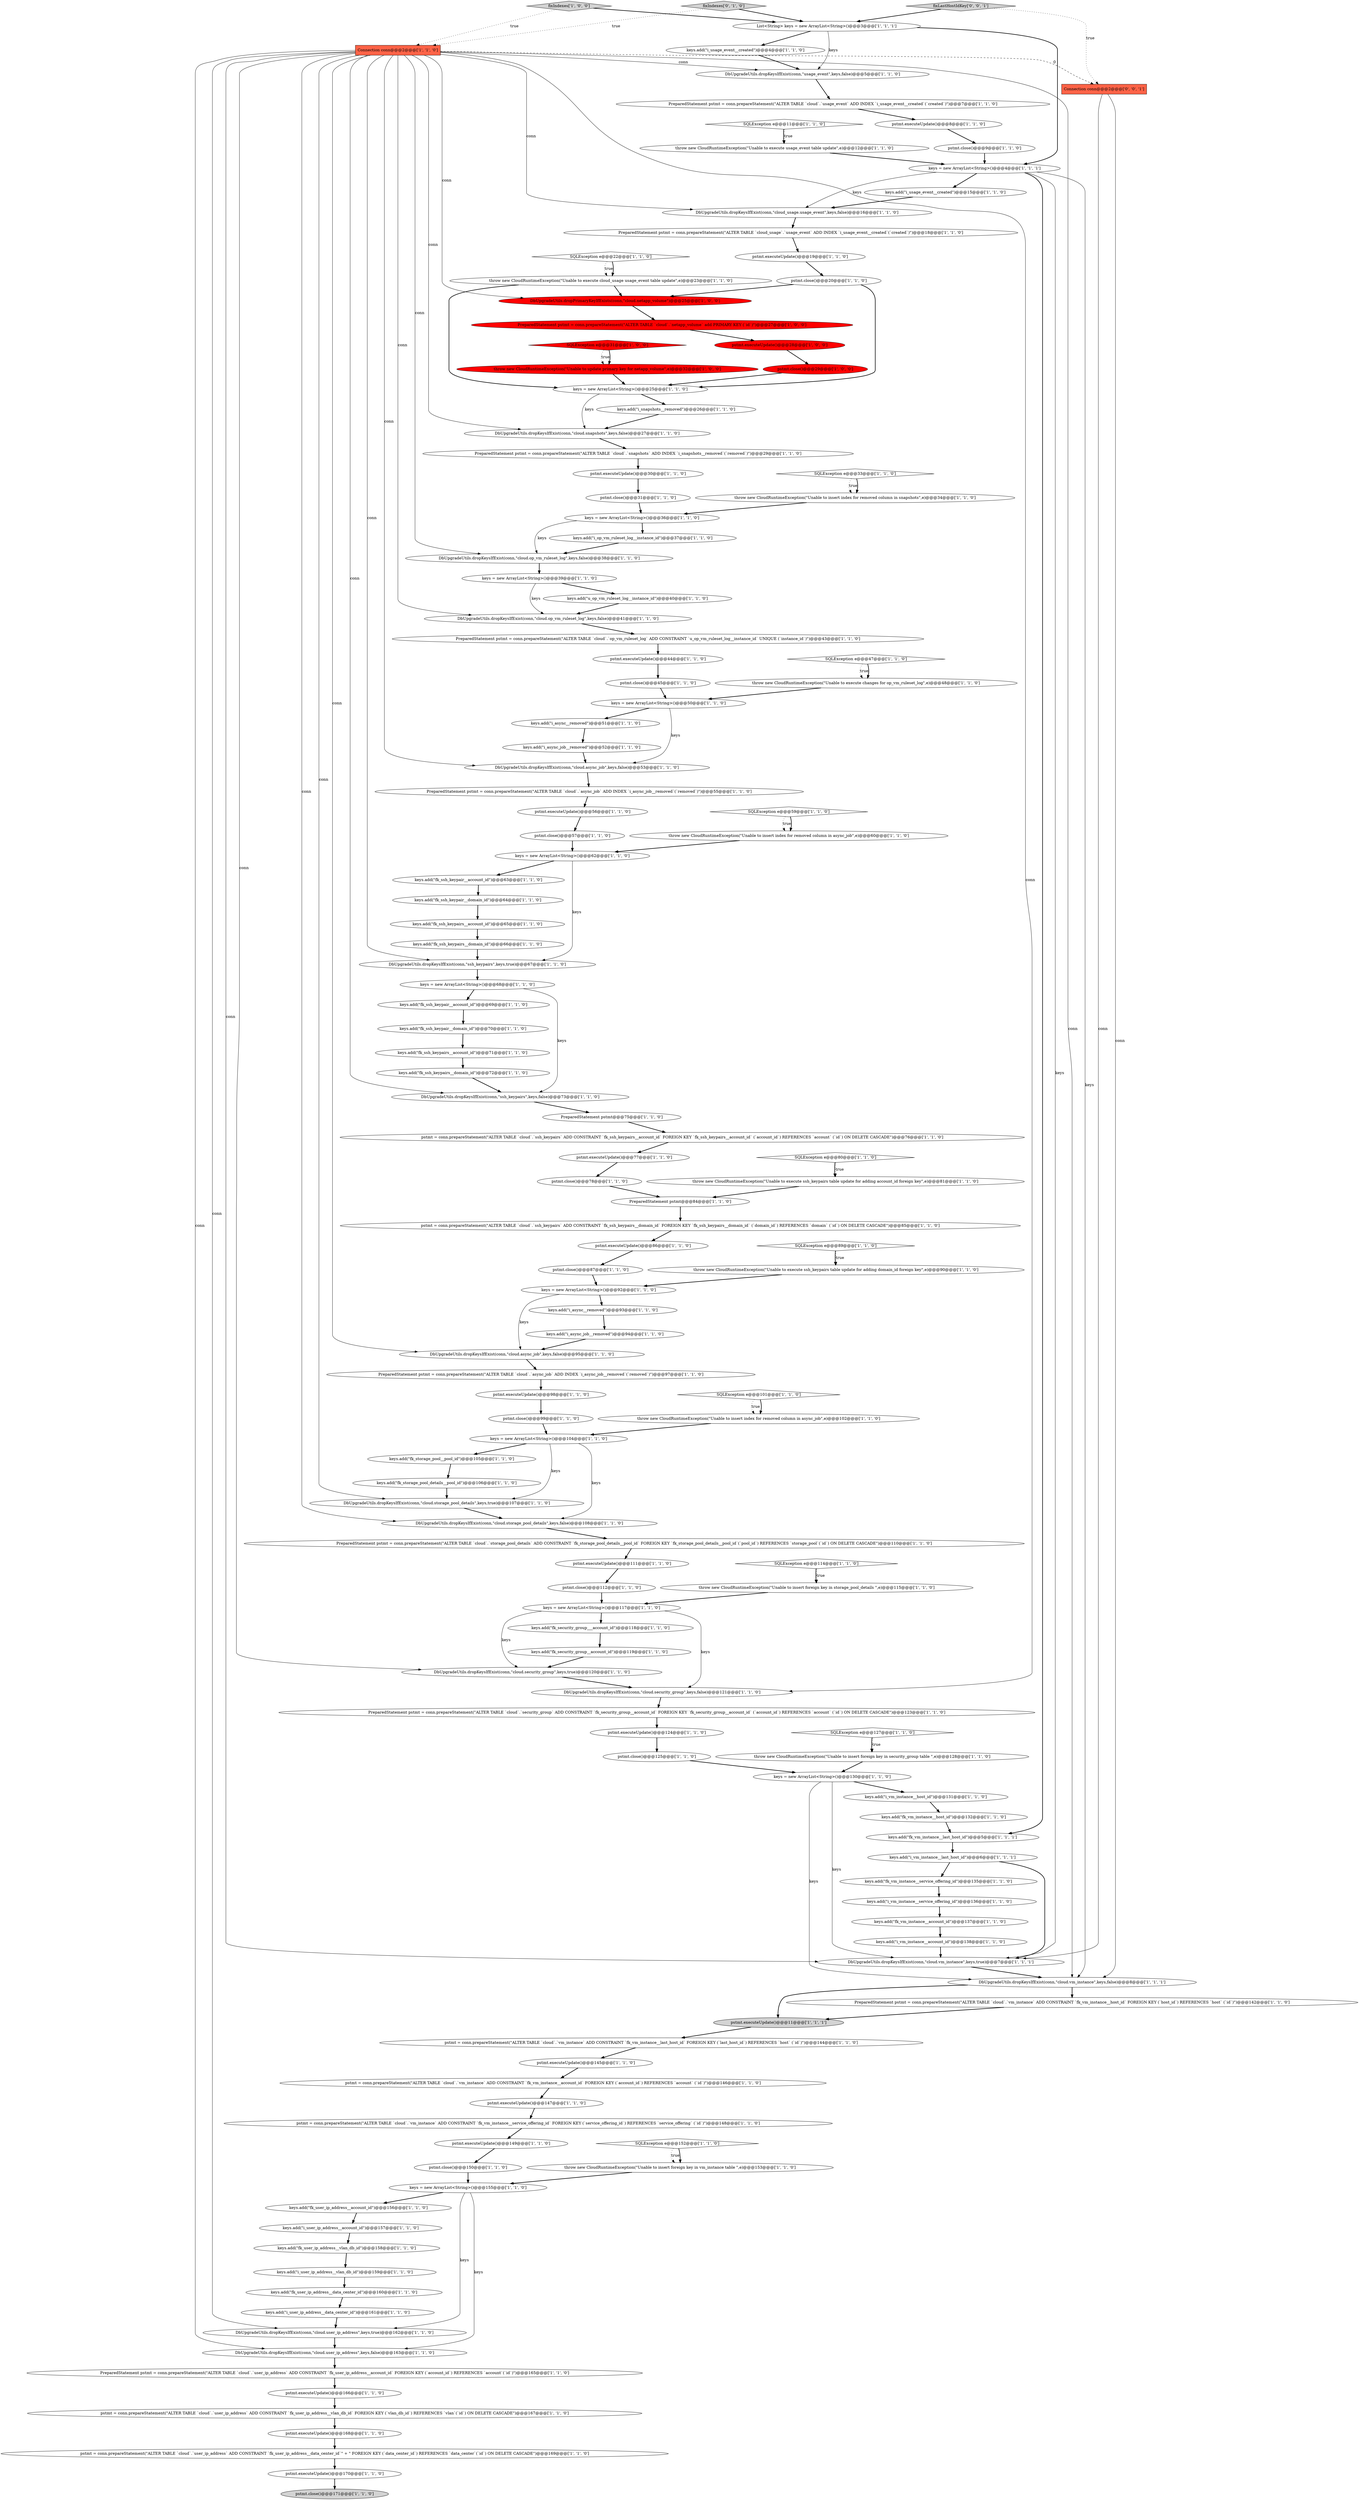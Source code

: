 digraph {
7 [style = filled, label = "throw new CloudRuntimeException(\"Unable to insert index for removed column in async_job\",e)@@@102@@@['1', '1', '0']", fillcolor = white, shape = ellipse image = "AAA0AAABBB1BBB"];
23 [style = filled, label = "Connection conn@@@2@@@['1', '1', '0']", fillcolor = tomato, shape = box image = "AAA0AAABBB1BBB"];
116 [style = filled, label = "pstmt.executeUpdate()@@@11@@@['1', '1', '1']", fillcolor = lightgray, shape = ellipse image = "AAA0AAABBB1BBB"];
88 [style = filled, label = "pstmt = conn.prepareStatement(\"ALTER TABLE `cloud`.`vm_instance` ADD CONSTRAINT `fk_vm_instance__last_host_id` FOREIGN KEY (`last_host_id`) REFERENCES `host` (`id`)\")@@@144@@@['1', '1', '0']", fillcolor = white, shape = ellipse image = "AAA0AAABBB1BBB"];
67 [style = filled, label = "keys.add(\"fk_ssh_keypairs__account_id\")@@@71@@@['1', '1', '0']", fillcolor = white, shape = ellipse image = "AAA0AAABBB1BBB"];
118 [style = filled, label = "pstmt.close()@@@99@@@['1', '1', '0']", fillcolor = white, shape = ellipse image = "AAA0AAABBB1BBB"];
5 [style = filled, label = "keys.add(\"fk_vm_instance__last_host_id\")@@@5@@@['1', '1', '1']", fillcolor = white, shape = ellipse image = "AAA0AAABBB1BBB"];
128 [style = filled, label = "keys = new ArrayList<String>()@@@25@@@['1', '1', '0']", fillcolor = white, shape = ellipse image = "AAA0AAABBB1BBB"];
117 [style = filled, label = "keys.add(\"fk_vm_instance__host_id\")@@@132@@@['1', '1', '0']", fillcolor = white, shape = ellipse image = "AAA0AAABBB1BBB"];
141 [style = filled, label = "keys.add(\"fk_user_ip_address__account_id\")@@@156@@@['1', '1', '0']", fillcolor = white, shape = ellipse image = "AAA0AAABBB1BBB"];
81 [style = filled, label = "SQLException e@@@152@@@['1', '1', '0']", fillcolor = white, shape = diamond image = "AAA0AAABBB1BBB"];
60 [style = filled, label = "SQLException e@@@22@@@['1', '1', '0']", fillcolor = white, shape = diamond image = "AAA0AAABBB1BBB"];
59 [style = filled, label = "pstmt.executeUpdate()@@@30@@@['1', '1', '0']", fillcolor = white, shape = ellipse image = "AAA0AAABBB1BBB"];
109 [style = filled, label = "keys.add(\"u_op_vm_ruleset_log__instance_id\")@@@40@@@['1', '1', '0']", fillcolor = white, shape = ellipse image = "AAA0AAABBB1BBB"];
25 [style = filled, label = "DbUpgradeUtils.dropKeysIfExist(conn,\"cloud.storage_pool_details\",keys,false)@@@108@@@['1', '1', '0']", fillcolor = white, shape = ellipse image = "AAA0AAABBB1BBB"];
100 [style = filled, label = "keys.add(\"i_op_vm_ruleset_log__instance_id\")@@@37@@@['1', '1', '0']", fillcolor = white, shape = ellipse image = "AAA0AAABBB1BBB"];
93 [style = filled, label = "pstmt.executeUpdate()@@@56@@@['1', '1', '0']", fillcolor = white, shape = ellipse image = "AAA0AAABBB1BBB"];
143 [style = filled, label = "fixIndexes['0', '1', '0']", fillcolor = lightgray, shape = diamond image = "AAA0AAABBB2BBB"];
124 [style = filled, label = "keys.add(\"i_usage_event__created\")@@@4@@@['1', '1', '0']", fillcolor = white, shape = ellipse image = "AAA0AAABBB1BBB"];
126 [style = filled, label = "PreparedStatement pstmt = conn.prepareStatement(\"ALTER TABLE `cloud`.`op_vm_ruleset_log` ADD CONSTRAINT `u_op_vm_ruleset_log__instance_id` UNIQUE (`instance_id`)\")@@@43@@@['1', '1', '0']", fillcolor = white, shape = ellipse image = "AAA0AAABBB1BBB"];
42 [style = filled, label = "pstmt.close()@@@31@@@['1', '1', '0']", fillcolor = white, shape = ellipse image = "AAA0AAABBB1BBB"];
138 [style = filled, label = "keys.add(\"fk_ssh_keypairs__domain_id\")@@@66@@@['1', '1', '0']", fillcolor = white, shape = ellipse image = "AAA0AAABBB1BBB"];
113 [style = filled, label = "keys.add(\"i_vm_instance__account_id\")@@@138@@@['1', '1', '0']", fillcolor = white, shape = ellipse image = "AAA0AAABBB1BBB"];
47 [style = filled, label = "SQLException e@@@47@@@['1', '1', '0']", fillcolor = white, shape = diamond image = "AAA0AAABBB1BBB"];
16 [style = filled, label = "pstmt.close()@@@57@@@['1', '1', '0']", fillcolor = white, shape = ellipse image = "AAA0AAABBB1BBB"];
79 [style = filled, label = "DbUpgradeUtils.dropPrimaryKeyIfExists(conn,\"cloud.netapp_volume\")@@@25@@@['1', '0', '0']", fillcolor = red, shape = ellipse image = "AAA1AAABBB1BBB"];
75 [style = filled, label = "pstmt.executeUpdate()@@@145@@@['1', '1', '0']", fillcolor = white, shape = ellipse image = "AAA0AAABBB1BBB"];
22 [style = filled, label = "keys.add(\"i_async_job__removed\")@@@94@@@['1', '1', '0']", fillcolor = white, shape = ellipse image = "AAA0AAABBB1BBB"];
51 [style = filled, label = "throw new CloudRuntimeException(\"Unable to execute ssh_keypairs table update for adding account_id foreign key\",e)@@@81@@@['1', '1', '0']", fillcolor = white, shape = ellipse image = "AAA0AAABBB1BBB"];
142 [style = filled, label = "keys.add(\"fk_user_ip_address__data_center_id\")@@@160@@@['1', '1', '0']", fillcolor = white, shape = ellipse image = "AAA0AAABBB1BBB"];
8 [style = filled, label = "throw new CloudRuntimeException(\"Unable to insert foreign key in security_group table \",e)@@@128@@@['1', '1', '0']", fillcolor = white, shape = ellipse image = "AAA0AAABBB1BBB"];
145 [style = filled, label = "fixLastHostIdKey['0', '0', '1']", fillcolor = lightgray, shape = diamond image = "AAA0AAABBB3BBB"];
122 [style = filled, label = "pstmt.executeUpdate()@@@86@@@['1', '1', '0']", fillcolor = white, shape = ellipse image = "AAA0AAABBB1BBB"];
18 [style = filled, label = "keys.add(\"fk_vm_instance__account_id\")@@@137@@@['1', '1', '0']", fillcolor = white, shape = ellipse image = "AAA0AAABBB1BBB"];
73 [style = filled, label = "PreparedStatement pstmt = conn.prepareStatement(\"ALTER TABLE `cloud`.`security_group` ADD CONSTRAINT `fk_security_group__account_id` FOREIGN KEY `fk_security_group__account_id` (`account_id`) REFERENCES `account` (`id`) ON DELETE CASCADE\")@@@123@@@['1', '1', '0']", fillcolor = white, shape = ellipse image = "AAA0AAABBB1BBB"];
9 [style = filled, label = "keys = new ArrayList<String>()@@@50@@@['1', '1', '0']", fillcolor = white, shape = ellipse image = "AAA0AAABBB1BBB"];
32 [style = filled, label = "SQLException e@@@127@@@['1', '1', '0']", fillcolor = white, shape = diamond image = "AAA0AAABBB1BBB"];
114 [style = filled, label = "DbUpgradeUtils.dropKeysIfExist(conn,\"cloud.security_group\",keys,true)@@@120@@@['1', '1', '0']", fillcolor = white, shape = ellipse image = "AAA0AAABBB1BBB"];
17 [style = filled, label = "pstmt.close()@@@29@@@['1', '0', '0']", fillcolor = red, shape = ellipse image = "AAA1AAABBB1BBB"];
13 [style = filled, label = "pstmt.executeUpdate()@@@166@@@['1', '1', '0']", fillcolor = white, shape = ellipse image = "AAA0AAABBB1BBB"];
78 [style = filled, label = "SQLException e@@@33@@@['1', '1', '0']", fillcolor = white, shape = diamond image = "AAA0AAABBB1BBB"];
57 [style = filled, label = "throw new CloudRuntimeException(\"Unable to insert foreign key in vm_instance table \",e)@@@153@@@['1', '1', '0']", fillcolor = white, shape = ellipse image = "AAA0AAABBB1BBB"];
45 [style = filled, label = "pstmt = conn.prepareStatement(\"ALTER TABLE `cloud`.`ssh_keypairs` ADD CONSTRAINT `fk_ssh_keypairs__account_id` FOREIGN KEY `fk_ssh_keypairs__account_id` (`account_id`) REFERENCES `account` (`id`) ON DELETE CASCADE\")@@@76@@@['1', '1', '0']", fillcolor = white, shape = ellipse image = "AAA0AAABBB1BBB"];
56 [style = filled, label = "keys.add(\"fk_security_group___account_id\")@@@118@@@['1', '1', '0']", fillcolor = white, shape = ellipse image = "AAA0AAABBB1BBB"];
134 [style = filled, label = "keys.add(\"i_user_ip_address__account_id\")@@@157@@@['1', '1', '0']", fillcolor = white, shape = ellipse image = "AAA0AAABBB1BBB"];
35 [style = filled, label = "keys = new ArrayList<String>()@@@155@@@['1', '1', '0']", fillcolor = white, shape = ellipse image = "AAA0AAABBB1BBB"];
14 [style = filled, label = "DbUpgradeUtils.dropKeysIfExist(conn,\"cloud.snapshots\",keys,false)@@@27@@@['1', '1', '0']", fillcolor = white, shape = ellipse image = "AAA0AAABBB1BBB"];
36 [style = filled, label = "pstmt.close()@@@112@@@['1', '1', '0']", fillcolor = white, shape = ellipse image = "AAA0AAABBB1BBB"];
6 [style = filled, label = "pstmt.executeUpdate()@@@170@@@['1', '1', '0']", fillcolor = white, shape = ellipse image = "AAA0AAABBB1BBB"];
15 [style = filled, label = "throw new CloudRuntimeException(\"Unable to execute ssh_keypairs table update for adding domain_id foreign key\",e)@@@90@@@['1', '1', '0']", fillcolor = white, shape = ellipse image = "AAA0AAABBB1BBB"];
69 [style = filled, label = "pstmt.executeUpdate()@@@28@@@['1', '0', '0']", fillcolor = red, shape = ellipse image = "AAA1AAABBB1BBB"];
2 [style = filled, label = "DbUpgradeUtils.dropKeysIfExist(conn,\"cloud.user_ip_address\",keys,false)@@@163@@@['1', '1', '0']", fillcolor = white, shape = ellipse image = "AAA0AAABBB1BBB"];
80 [style = filled, label = "throw new CloudRuntimeException(\"Unable to update primary key for netapp_volume\",e)@@@32@@@['1', '0', '0']", fillcolor = red, shape = ellipse image = "AAA1AAABBB1BBB"];
102 [style = filled, label = "keys = new ArrayList<String>()@@@68@@@['1', '1', '0']", fillcolor = white, shape = ellipse image = "AAA0AAABBB1BBB"];
1 [style = filled, label = "keys.add(\"i_vm_instance__last_host_id\")@@@6@@@['1', '1', '1']", fillcolor = white, shape = ellipse image = "AAA0AAABBB1BBB"];
44 [style = filled, label = "throw new CloudRuntimeException(\"Unable to execute cloud_usage usage_event table update\",e)@@@23@@@['1', '1', '0']", fillcolor = white, shape = ellipse image = "AAA0AAABBB1BBB"];
68 [style = filled, label = "keys.add(\"fk_vm_instance__service_offering_id\")@@@135@@@['1', '1', '0']", fillcolor = white, shape = ellipse image = "AAA0AAABBB1BBB"];
135 [style = filled, label = "keys.add(\"i_snapshots__removed\")@@@26@@@['1', '1', '0']", fillcolor = white, shape = ellipse image = "AAA0AAABBB1BBB"];
99 [style = filled, label = "pstmt = conn.prepareStatement(\"ALTER TABLE `cloud`.`user_ip_address` ADD CONSTRAINT `fk_user_ip_address__vlan_db_id` FOREIGN KEY (`vlan_db_id`) REFERENCES `vlan`(`id`) ON DELETE CASCADE\")@@@167@@@['1', '1', '0']", fillcolor = white, shape = ellipse image = "AAA0AAABBB1BBB"];
21 [style = filled, label = "keys.add(\"i_vm_instance__host_id\")@@@131@@@['1', '1', '0']", fillcolor = white, shape = ellipse image = "AAA0AAABBB1BBB"];
71 [style = filled, label = "pstmt.executeUpdate()@@@147@@@['1', '1', '0']", fillcolor = white, shape = ellipse image = "AAA0AAABBB1BBB"];
24 [style = filled, label = "DbUpgradeUtils.dropKeysIfExist(conn,\"cloud.op_vm_ruleset_log\",keys,false)@@@41@@@['1', '1', '0']", fillcolor = white, shape = ellipse image = "AAA0AAABBB1BBB"];
85 [style = filled, label = "pstmt.close()@@@20@@@['1', '1', '0']", fillcolor = white, shape = ellipse image = "AAA0AAABBB1BBB"];
108 [style = filled, label = "SQLException e@@@89@@@['1', '1', '0']", fillcolor = white, shape = diamond image = "AAA0AAABBB1BBB"];
54 [style = filled, label = "PreparedStatement pstmt = conn.prepareStatement(\"ALTER TABLE `cloud`.`usage_event` ADD INDEX `i_usage_event__created`(`created`)\")@@@7@@@['1', '1', '0']", fillcolor = white, shape = ellipse image = "AAA0AAABBB1BBB"];
110 [style = filled, label = "keys.add(\"fk_security_group__account_id\")@@@119@@@['1', '1', '0']", fillcolor = white, shape = ellipse image = "AAA0AAABBB1BBB"];
103 [style = filled, label = "keys.add(\"i_async_job__removed\")@@@52@@@['1', '1', '0']", fillcolor = white, shape = ellipse image = "AAA0AAABBB1BBB"];
87 [style = filled, label = "pstmt = conn.prepareStatement(\"ALTER TABLE `cloud`.`ssh_keypairs` ADD CONSTRAINT `fk_ssh_keypairs__domain_id` FOREIGN KEY `fk_ssh_keypairs__domain_id` (`domain_id`) REFERENCES `domain` (`id`) ON DELETE CASCADE\")@@@85@@@['1', '1', '0']", fillcolor = white, shape = ellipse image = "AAA0AAABBB1BBB"];
28 [style = filled, label = "DbUpgradeUtils.dropKeysIfExist(conn,\"ssh_keypairs\",keys,false)@@@73@@@['1', '1', '0']", fillcolor = white, shape = ellipse image = "AAA0AAABBB1BBB"];
144 [style = filled, label = "Connection conn@@@2@@@['0', '0', '1']", fillcolor = tomato, shape = box image = "AAA0AAABBB3BBB"];
133 [style = filled, label = "PreparedStatement pstmt = conn.prepareStatement(\"ALTER TABLE `cloud`.`storage_pool_details` ADD CONSTRAINT `fk_storage_pool_details__pool_id` FOREIGN KEY `fk_storage_pool_details__pool_id`(`pool_id`) REFERENCES `storage_pool`(`id`) ON DELETE CASCADE\")@@@110@@@['1', '1', '0']", fillcolor = white, shape = ellipse image = "AAA0AAABBB1BBB"];
129 [style = filled, label = "keys.add(\"i_async__removed\")@@@51@@@['1', '1', '0']", fillcolor = white, shape = ellipse image = "AAA0AAABBB1BBB"];
136 [style = filled, label = "throw new CloudRuntimeException(\"Unable to execute changes for op_vm_ruleset_log\",e)@@@48@@@['1', '1', '0']", fillcolor = white, shape = ellipse image = "AAA0AAABBB1BBB"];
64 [style = filled, label = "List<String> keys = new ArrayList<String>()@@@3@@@['1', '1', '1']", fillcolor = white, shape = ellipse image = "AAA0AAABBB1BBB"];
130 [style = filled, label = "SQLException e@@@80@@@['1', '1', '0']", fillcolor = white, shape = diamond image = "AAA0AAABBB1BBB"];
140 [style = filled, label = "pstmt.close()@@@45@@@['1', '1', '0']", fillcolor = white, shape = ellipse image = "AAA0AAABBB1BBB"];
101 [style = filled, label = "keys.add(\"fk_user_ip_address__vlan_db_id\")@@@158@@@['1', '1', '0']", fillcolor = white, shape = ellipse image = "AAA0AAABBB1BBB"];
98 [style = filled, label = "keys.add(\"i_vm_instance__service_offering_id\")@@@136@@@['1', '1', '0']", fillcolor = white, shape = ellipse image = "AAA0AAABBB1BBB"];
33 [style = filled, label = "pstmt.close()@@@9@@@['1', '1', '0']", fillcolor = white, shape = ellipse image = "AAA0AAABBB1BBB"];
86 [style = filled, label = "DbUpgradeUtils.dropKeysIfExist(conn,\"cloud.op_vm_ruleset_log\",keys,false)@@@38@@@['1', '1', '0']", fillcolor = white, shape = ellipse image = "AAA0AAABBB1BBB"];
120 [style = filled, label = "pstmt.executeUpdate()@@@124@@@['1', '1', '0']", fillcolor = white, shape = ellipse image = "AAA0AAABBB1BBB"];
94 [style = filled, label = "pstmt.close()@@@150@@@['1', '1', '0']", fillcolor = white, shape = ellipse image = "AAA0AAABBB1BBB"];
46 [style = filled, label = "DbUpgradeUtils.dropKeysIfExist(conn,\"cloud.vm_instance\",keys,false)@@@8@@@['1', '1', '1']", fillcolor = white, shape = ellipse image = "AAA0AAABBB1BBB"];
82 [style = filled, label = "fixIndexes['1', '0', '0']", fillcolor = lightgray, shape = diamond image = "AAA0AAABBB1BBB"];
27 [style = filled, label = "DbUpgradeUtils.dropKeysIfExist(conn,\"ssh_keypairs\",keys,true)@@@67@@@['1', '1', '0']", fillcolor = white, shape = ellipse image = "AAA0AAABBB1BBB"];
107 [style = filled, label = "PreparedStatement pstmt = conn.prepareStatement(\"ALTER TABLE `cloud_usage`.`usage_event` ADD INDEX `i_usage_event__created`(`created`)\")@@@18@@@['1', '1', '0']", fillcolor = white, shape = ellipse image = "AAA0AAABBB1BBB"];
83 [style = filled, label = "keys.add(\"fk_ssh_keypairs__account_id\")@@@65@@@['1', '1', '0']", fillcolor = white, shape = ellipse image = "AAA0AAABBB1BBB"];
30 [style = filled, label = "keys.add(\"i_async__removed\")@@@93@@@['1', '1', '0']", fillcolor = white, shape = ellipse image = "AAA0AAABBB1BBB"];
26 [style = filled, label = "keys.add(\"fk_ssh_keypair__domain_id\")@@@64@@@['1', '1', '0']", fillcolor = white, shape = ellipse image = "AAA0AAABBB1BBB"];
121 [style = filled, label = "PreparedStatement pstmt = conn.prepareStatement(\"ALTER TABLE `cloud`.`async_job` ADD INDEX `i_async_job__removed`(`removed`)\")@@@55@@@['1', '1', '0']", fillcolor = white, shape = ellipse image = "AAA0AAABBB1BBB"];
127 [style = filled, label = "pstmt.executeUpdate()@@@44@@@['1', '1', '0']", fillcolor = white, shape = ellipse image = "AAA0AAABBB1BBB"];
19 [style = filled, label = "keys = new ArrayList<String>()@@@4@@@['1', '1', '1']", fillcolor = white, shape = ellipse image = "AAA0AAABBB1BBB"];
119 [style = filled, label = "DbUpgradeUtils.dropKeysIfExist(conn,\"cloud.security_group\",keys,false)@@@121@@@['1', '1', '0']", fillcolor = white, shape = ellipse image = "AAA0AAABBB1BBB"];
29 [style = filled, label = "keys = new ArrayList<String>()@@@130@@@['1', '1', '0']", fillcolor = white, shape = ellipse image = "AAA0AAABBB1BBB"];
37 [style = filled, label = "throw new CloudRuntimeException(\"Unable to insert index for removed column in snapshots\",e)@@@34@@@['1', '1', '0']", fillcolor = white, shape = ellipse image = "AAA0AAABBB1BBB"];
115 [style = filled, label = "PreparedStatement pstmt = conn.prepareStatement(\"ALTER TABLE `cloud`.`async_job` ADD INDEX `i_async_job__removed`(`removed`)\")@@@97@@@['1', '1', '0']", fillcolor = white, shape = ellipse image = "AAA0AAABBB1BBB"];
132 [style = filled, label = "PreparedStatement pstmt@@@75@@@['1', '1', '0']", fillcolor = white, shape = ellipse image = "AAA0AAABBB1BBB"];
41 [style = filled, label = "PreparedStatement pstmt = conn.prepareStatement(\"ALTER TABLE `cloud`.`vm_instance` ADD CONSTRAINT `fk_vm_instance__host_id` FOREIGN KEY (`host_id`) REFERENCES `host` (`id`)\")@@@142@@@['1', '1', '0']", fillcolor = white, shape = ellipse image = "AAA0AAABBB1BBB"];
20 [style = filled, label = "keys.add(\"fk_ssh_keypair__account_id\")@@@63@@@['1', '1', '0']", fillcolor = white, shape = ellipse image = "AAA0AAABBB1BBB"];
77 [style = filled, label = "pstmt = conn.prepareStatement(\"ALTER TABLE `cloud`.`vm_instance` ADD CONSTRAINT `fk_vm_instance__service_offering_id` FOREIGN KEY (`service_offering_id`) REFERENCES `service_offering` (`id`)\")@@@148@@@['1', '1', '0']", fillcolor = white, shape = ellipse image = "AAA0AAABBB1BBB"];
74 [style = filled, label = "pstmt.executeUpdate()@@@111@@@['1', '1', '0']", fillcolor = white, shape = ellipse image = "AAA0AAABBB1BBB"];
96 [style = filled, label = "DbUpgradeUtils.dropKeysIfExist(conn,\"cloud.storage_pool_details\",keys,true)@@@107@@@['1', '1', '0']", fillcolor = white, shape = ellipse image = "AAA0AAABBB1BBB"];
76 [style = filled, label = "keys.add(\"i_user_ip_address__data_center_id\")@@@161@@@['1', '1', '0']", fillcolor = white, shape = ellipse image = "AAA0AAABBB1BBB"];
62 [style = filled, label = "keys.add(\"i_user_ip_address__vlan_db_id\")@@@159@@@['1', '1', '0']", fillcolor = white, shape = ellipse image = "AAA0AAABBB1BBB"];
123 [style = filled, label = "throw new CloudRuntimeException(\"Unable to insert foreign key in storage_pool_details \",e)@@@115@@@['1', '1', '0']", fillcolor = white, shape = ellipse image = "AAA0AAABBB1BBB"];
61 [style = filled, label = "PreparedStatement pstmt = conn.prepareStatement(\"ALTER TABLE `cloud`.`snapshots` ADD INDEX `i_snapshots__removed`(`removed`)\")@@@29@@@['1', '1', '0']", fillcolor = white, shape = ellipse image = "AAA0AAABBB1BBB"];
50 [style = filled, label = "pstmt.executeUpdate()@@@98@@@['1', '1', '0']", fillcolor = white, shape = ellipse image = "AAA0AAABBB1BBB"];
43 [style = filled, label = "SQLException e@@@31@@@['1', '0', '0']", fillcolor = red, shape = diamond image = "AAA1AAABBB1BBB"];
92 [style = filled, label = "keys.add(\"i_usage_event__created\")@@@15@@@['1', '1', '0']", fillcolor = white, shape = ellipse image = "AAA0AAABBB1BBB"];
49 [style = filled, label = "pstmt.executeUpdate()@@@149@@@['1', '1', '0']", fillcolor = white, shape = ellipse image = "AAA0AAABBB1BBB"];
106 [style = filled, label = "keys = new ArrayList<String>()@@@92@@@['1', '1', '0']", fillcolor = white, shape = ellipse image = "AAA0AAABBB1BBB"];
48 [style = filled, label = "pstmt.executeUpdate()@@@77@@@['1', '1', '0']", fillcolor = white, shape = ellipse image = "AAA0AAABBB1BBB"];
55 [style = filled, label = "keys = new ArrayList<String>()@@@62@@@['1', '1', '0']", fillcolor = white, shape = ellipse image = "AAA0AAABBB1BBB"];
4 [style = filled, label = "keys.add(\"fk_ssh_keypair__account_id\")@@@69@@@['1', '1', '0']", fillcolor = white, shape = ellipse image = "AAA0AAABBB1BBB"];
58 [style = filled, label = "DbUpgradeUtils.dropKeysIfExist(conn,\"cloud.user_ip_address\",keys,true)@@@162@@@['1', '1', '0']", fillcolor = white, shape = ellipse image = "AAA0AAABBB1BBB"];
3 [style = filled, label = "pstmt.close()@@@171@@@['1', '1', '0']", fillcolor = lightgray, shape = ellipse image = "AAA0AAABBB1BBB"];
84 [style = filled, label = "pstmt = conn.prepareStatement(\"ALTER TABLE `cloud`.`user_ip_address` ADD CONSTRAINT `fk_user_ip_address__data_center_id`\" + \" FOREIGN KEY (`data_center_id`) REFERENCES `data_center`(`id`) ON DELETE CASCADE\")@@@169@@@['1', '1', '0']", fillcolor = white, shape = ellipse image = "AAA0AAABBB1BBB"];
34 [style = filled, label = "SQLException e@@@114@@@['1', '1', '0']", fillcolor = white, shape = diamond image = "AAA0AAABBB1BBB"];
0 [style = filled, label = "keys = new ArrayList<String>()@@@117@@@['1', '1', '0']", fillcolor = white, shape = ellipse image = "AAA0AAABBB1BBB"];
139 [style = filled, label = "pstmt.executeUpdate()@@@8@@@['1', '1', '0']", fillcolor = white, shape = ellipse image = "AAA0AAABBB1BBB"];
53 [style = filled, label = "DbUpgradeUtils.dropKeysIfExist(conn,\"usage_event\",keys,false)@@@5@@@['1', '1', '0']", fillcolor = white, shape = ellipse image = "AAA0AAABBB1BBB"];
95 [style = filled, label = "keys = new ArrayList<String>()@@@39@@@['1', '1', '0']", fillcolor = white, shape = ellipse image = "AAA0AAABBB1BBB"];
12 [style = filled, label = "keys = new ArrayList<String>()@@@104@@@['1', '1', '0']", fillcolor = white, shape = ellipse image = "AAA0AAABBB1BBB"];
104 [style = filled, label = "keys.add(\"fk_ssh_keypairs__domain_id\")@@@72@@@['1', '1', '0']", fillcolor = white, shape = ellipse image = "AAA0AAABBB1BBB"];
89 [style = filled, label = "throw new CloudRuntimeException(\"Unable to insert index for removed column in async_job\",e)@@@60@@@['1', '1', '0']", fillcolor = white, shape = ellipse image = "AAA0AAABBB1BBB"];
10 [style = filled, label = "keys.add(\"fk_storage_pool__pool_id\")@@@105@@@['1', '1', '0']", fillcolor = white, shape = ellipse image = "AAA0AAABBB1BBB"];
70 [style = filled, label = "pstmt.close()@@@78@@@['1', '1', '0']", fillcolor = white, shape = ellipse image = "AAA0AAABBB1BBB"];
90 [style = filled, label = "SQLException e@@@101@@@['1', '1', '0']", fillcolor = white, shape = diamond image = "AAA0AAABBB1BBB"];
31 [style = filled, label = "SQLException e@@@59@@@['1', '1', '0']", fillcolor = white, shape = diamond image = "AAA0AAABBB1BBB"];
91 [style = filled, label = "throw new CloudRuntimeException(\"Unable to execute usage_event table update\",e)@@@12@@@['1', '1', '0']", fillcolor = white, shape = ellipse image = "AAA0AAABBB1BBB"];
11 [style = filled, label = "SQLException e@@@11@@@['1', '1', '0']", fillcolor = white, shape = diamond image = "AAA0AAABBB1BBB"];
65 [style = filled, label = "pstmt.close()@@@87@@@['1', '1', '0']", fillcolor = white, shape = ellipse image = "AAA0AAABBB1BBB"];
66 [style = filled, label = "PreparedStatement pstmt = conn.prepareStatement(\"ALTER TABLE `cloud`.`user_ip_address` ADD CONSTRAINT `fk_user_ip_address__account_id` FOREIGN KEY (`account_id`) REFERENCES `account`(`id`)\")@@@165@@@['1', '1', '0']", fillcolor = white, shape = ellipse image = "AAA0AAABBB1BBB"];
63 [style = filled, label = "pstmt.executeUpdate()@@@19@@@['1', '1', '0']", fillcolor = white, shape = ellipse image = "AAA0AAABBB1BBB"];
111 [style = filled, label = "pstmt.executeUpdate()@@@168@@@['1', '1', '0']", fillcolor = white, shape = ellipse image = "AAA0AAABBB1BBB"];
39 [style = filled, label = "PreparedStatement pstmt = conn.prepareStatement(\"ALTER TABLE `cloud`.`netapp_volume` add PRIMARY KEY (`id`)\")@@@27@@@['1', '0', '0']", fillcolor = red, shape = ellipse image = "AAA1AAABBB1BBB"];
52 [style = filled, label = "pstmt.close()@@@125@@@['1', '1', '0']", fillcolor = white, shape = ellipse image = "AAA0AAABBB1BBB"];
125 [style = filled, label = "keys = new ArrayList<String>()@@@36@@@['1', '1', '0']", fillcolor = white, shape = ellipse image = "AAA0AAABBB1BBB"];
40 [style = filled, label = "DbUpgradeUtils.dropKeysIfExist(conn,\"cloud_usage.usage_event\",keys,false)@@@16@@@['1', '1', '0']", fillcolor = white, shape = ellipse image = "AAA0AAABBB1BBB"];
131 [style = filled, label = "DbUpgradeUtils.dropKeysIfExist(conn,\"cloud.async_job\",keys,false)@@@95@@@['1', '1', '0']", fillcolor = white, shape = ellipse image = "AAA0AAABBB1BBB"];
137 [style = filled, label = "DbUpgradeUtils.dropKeysIfExist(conn,\"cloud.vm_instance\",keys,true)@@@7@@@['1', '1', '1']", fillcolor = white, shape = ellipse image = "AAA0AAABBB1BBB"];
112 [style = filled, label = "DbUpgradeUtils.dropKeysIfExist(conn,\"cloud.async_job\",keys,false)@@@53@@@['1', '1', '0']", fillcolor = white, shape = ellipse image = "AAA0AAABBB1BBB"];
97 [style = filled, label = "PreparedStatement pstmt@@@84@@@['1', '1', '0']", fillcolor = white, shape = ellipse image = "AAA0AAABBB1BBB"];
38 [style = filled, label = "keys.add(\"fk_storage_pool_details__pool_id\")@@@106@@@['1', '1', '0']", fillcolor = white, shape = ellipse image = "AAA0AAABBB1BBB"];
105 [style = filled, label = "keys.add(\"fk_ssh_keypair__domain_id\")@@@70@@@['1', '1', '0']", fillcolor = white, shape = ellipse image = "AAA0AAABBB1BBB"];
72 [style = filled, label = "pstmt = conn.prepareStatement(\"ALTER TABLE `cloud`.`vm_instance` ADD CONSTRAINT `fk_vm_instance__account_id` FOREIGN KEY (`account_id`) REFERENCES `account` (`id`)\")@@@146@@@['1', '1', '0']", fillcolor = white, shape = ellipse image = "AAA0AAABBB1BBB"];
86->95 [style = bold, label=""];
120->52 [style = bold, label=""];
6->3 [style = bold, label=""];
29->46 [style = solid, label="keys"];
80->128 [style = bold, label=""];
133->74 [style = bold, label=""];
39->69 [style = bold, label=""];
16->55 [style = bold, label=""];
23->131 [style = solid, label="conn"];
51->97 [style = bold, label=""];
128->135 [style = bold, label=""];
22->131 [style = bold, label=""];
20->26 [style = bold, label=""];
31->89 [style = dotted, label="true"];
34->123 [style = dotted, label="true"];
79->39 [style = bold, label=""];
23->2 [style = solid, label="conn"];
70->97 [style = bold, label=""];
141->134 [style = bold, label=""];
23->112 [style = solid, label="conn"];
145->144 [style = dotted, label="true"];
24->126 [style = bold, label=""];
53->54 [style = bold, label=""];
61->59 [style = bold, label=""];
138->27 [style = bold, label=""];
45->48 [style = bold, label=""];
42->125 [style = bold, label=""];
89->55 [style = bold, label=""];
1->68 [style = bold, label=""];
19->5 [style = bold, label=""];
23->14 [style = solid, label="conn"];
9->112 [style = solid, label="keys"];
144->46 [style = solid, label="conn"];
12->10 [style = bold, label=""];
23->53 [style = solid, label="conn"];
36->0 [style = bold, label=""];
85->128 [style = bold, label=""];
21->117 [style = bold, label=""];
32->8 [style = dotted, label="true"];
109->24 [style = bold, label=""];
60->44 [style = dotted, label="true"];
103->112 [style = bold, label=""];
126->127 [style = bold, label=""];
106->30 [style = bold, label=""];
136->9 [style = bold, label=""];
17->128 [style = bold, label=""];
122->65 [style = bold, label=""];
35->141 [style = bold, label=""];
23->86 [style = solid, label="conn"];
23->137 [style = solid, label="conn"];
44->79 [style = bold, label=""];
93->16 [style = bold, label=""];
47->136 [style = dotted, label="true"];
2->66 [style = bold, label=""];
23->79 [style = solid, label="conn"];
59->42 [style = bold, label=""];
28->132 [style = bold, label=""];
26->83 [style = bold, label=""];
78->37 [style = dotted, label="true"];
125->86 [style = solid, label="keys"];
98->18 [style = bold, label=""];
95->24 [style = solid, label="keys"];
41->116 [style = bold, label=""];
66->13 [style = bold, label=""];
43->80 [style = dotted, label="true"];
132->45 [style = bold, label=""];
142->76 [style = bold, label=""];
25->133 [style = bold, label=""];
91->19 [style = bold, label=""];
23->144 [style = dashed, label="0"];
92->40 [style = bold, label=""];
12->25 [style = solid, label="keys"];
85->79 [style = bold, label=""];
23->27 [style = solid, label="conn"];
117->5 [style = bold, label=""];
58->2 [style = bold, label=""];
23->24 [style = solid, label="conn"];
106->131 [style = solid, label="keys"];
29->137 [style = solid, label="keys"];
44->128 [style = bold, label=""];
11->91 [style = bold, label=""];
102->28 [style = solid, label="keys"];
62->142 [style = bold, label=""];
46->41 [style = bold, label=""];
81->57 [style = dotted, label="true"];
54->139 [style = bold, label=""];
95->109 [style = bold, label=""];
121->93 [style = bold, label=""];
130->51 [style = bold, label=""];
100->86 [style = bold, label=""];
23->114 [style = solid, label="conn"];
116->88 [style = bold, label=""];
96->25 [style = bold, label=""];
5->1 [style = bold, label=""];
82->23 [style = dotted, label="true"];
108->15 [style = bold, label=""];
63->85 [style = bold, label=""];
130->51 [style = dotted, label="true"];
82->64 [style = bold, label=""];
72->71 [style = bold, label=""];
127->140 [style = bold, label=""];
90->7 [style = bold, label=""];
114->119 [style = bold, label=""];
81->57 [style = bold, label=""];
125->100 [style = bold, label=""];
43->80 [style = bold, label=""];
37->125 [style = bold, label=""];
46->116 [style = bold, label=""];
105->67 [style = bold, label=""];
34->123 [style = bold, label=""];
137->46 [style = bold, label=""];
14->61 [style = bold, label=""];
88->75 [style = bold, label=""];
87->122 [style = bold, label=""];
23->46 [style = solid, label="conn"];
101->62 [style = bold, label=""];
139->33 [style = bold, label=""];
13->99 [style = bold, label=""];
64->124 [style = bold, label=""];
83->138 [style = bold, label=""];
23->25 [style = solid, label="conn"];
57->35 [style = bold, label=""];
107->63 [style = bold, label=""];
60->44 [style = bold, label=""];
40->107 [style = bold, label=""];
19->137 [style = solid, label="keys"];
118->12 [style = bold, label=""];
23->40 [style = solid, label="conn"];
48->70 [style = bold, label=""];
64->19 [style = bold, label=""];
4->105 [style = bold, label=""];
47->136 [style = bold, label=""];
73->120 [style = bold, label=""];
134->101 [style = bold, label=""];
1->137 [style = bold, label=""];
69->17 [style = bold, label=""];
18->113 [style = bold, label=""];
144->137 [style = solid, label="conn"];
123->0 [style = bold, label=""];
140->9 [style = bold, label=""];
9->129 [style = bold, label=""];
102->4 [style = bold, label=""];
29->21 [style = bold, label=""];
111->84 [style = bold, label=""];
145->64 [style = bold, label=""];
119->73 [style = bold, label=""];
32->8 [style = bold, label=""];
0->119 [style = solid, label="keys"];
35->2 [style = solid, label="keys"];
65->106 [style = bold, label=""];
23->58 [style = solid, label="conn"];
12->96 [style = solid, label="keys"];
75->72 [style = bold, label=""];
124->53 [style = bold, label=""];
11->91 [style = dotted, label="true"];
33->19 [style = bold, label=""];
108->15 [style = dotted, label="true"];
68->98 [style = bold, label=""];
55->27 [style = solid, label="keys"];
94->35 [style = bold, label=""];
10->38 [style = bold, label=""];
30->22 [style = bold, label=""];
19->92 [style = bold, label=""];
55->20 [style = bold, label=""];
128->14 [style = solid, label="keys"];
35->58 [style = solid, label="keys"];
7->12 [style = bold, label=""];
97->87 [style = bold, label=""];
64->53 [style = solid, label="keys"];
23->96 [style = solid, label="conn"];
31->89 [style = bold, label=""];
77->49 [style = bold, label=""];
78->37 [style = bold, label=""];
74->36 [style = bold, label=""];
143->64 [style = bold, label=""];
129->103 [style = bold, label=""];
56->110 [style = bold, label=""];
0->114 [style = solid, label="keys"];
15->106 [style = bold, label=""];
19->40 [style = solid, label="keys"];
50->118 [style = bold, label=""];
27->102 [style = bold, label=""];
23->119 [style = solid, label="conn"];
38->96 [style = bold, label=""];
104->28 [style = bold, label=""];
23->28 [style = solid, label="conn"];
71->77 [style = bold, label=""];
49->94 [style = bold, label=""];
0->56 [style = bold, label=""];
99->111 [style = bold, label=""];
135->14 [style = bold, label=""];
90->7 [style = dotted, label="true"];
84->6 [style = bold, label=""];
112->121 [style = bold, label=""];
131->115 [style = bold, label=""];
52->29 [style = bold, label=""];
143->23 [style = dotted, label="true"];
113->137 [style = bold, label=""];
76->58 [style = bold, label=""];
110->114 [style = bold, label=""];
115->50 [style = bold, label=""];
8->29 [style = bold, label=""];
67->104 [style = bold, label=""];
19->46 [style = solid, label="keys"];
}
